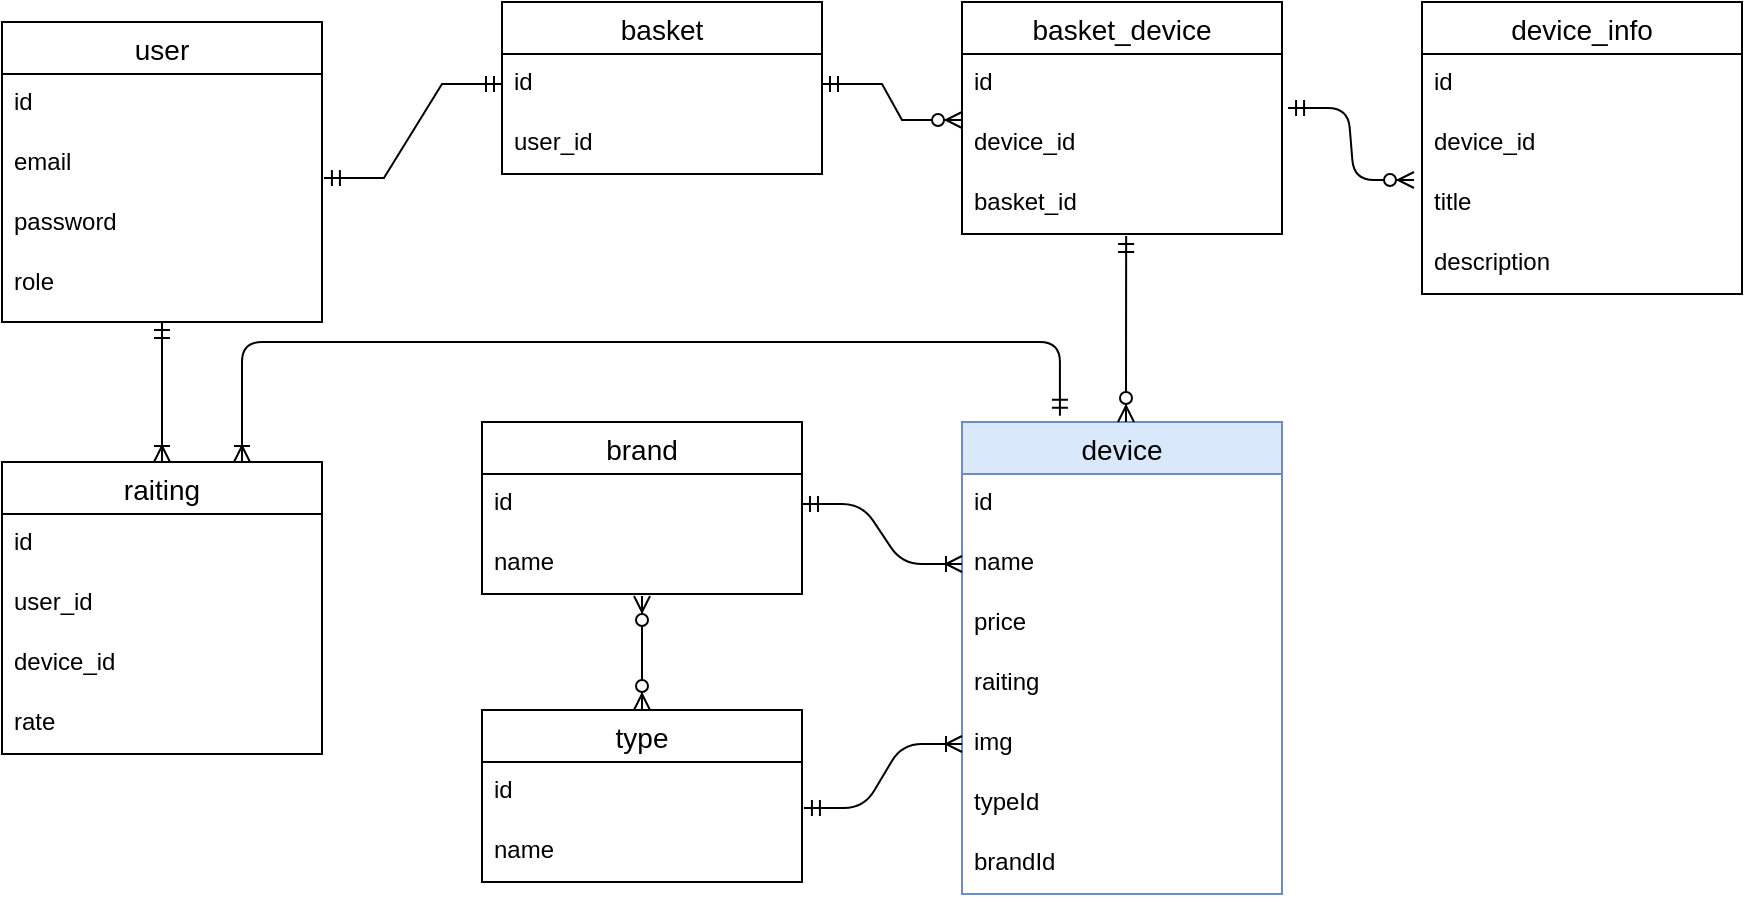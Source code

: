 <mxfile version="16.5.1" type="device"><diagram id="zb7cHghzA_R8hZGiYygj" name="Page-1"><mxGraphModel dx="1102" dy="865" grid="1" gridSize="10" guides="1" tooltips="1" connect="1" arrows="1" fold="1" page="1" pageScale="1" pageWidth="850" pageHeight="1100" math="0" shadow="0"><root><mxCell id="0"/><mxCell id="1" parent="0"/><mxCell id="f6xg7UsniL9n2WbCBdgX-14" value="user" style="swimlane;fontStyle=0;childLayout=stackLayout;horizontal=1;startSize=26;horizontalStack=0;resizeParent=1;resizeParentMax=0;resizeLast=0;collapsible=1;marginBottom=0;align=center;fontSize=14;" vertex="1" parent="1"><mxGeometry x="40" y="60" width="160" height="150" as="geometry"/></mxCell><mxCell id="f6xg7UsniL9n2WbCBdgX-15" value="id" style="text;strokeColor=none;fillColor=none;spacingLeft=4;spacingRight=4;overflow=hidden;rotatable=0;points=[[0,0.5],[1,0.5]];portConstraint=eastwest;fontSize=12;" vertex="1" parent="f6xg7UsniL9n2WbCBdgX-14"><mxGeometry y="26" width="160" height="30" as="geometry"/></mxCell><mxCell id="f6xg7UsniL9n2WbCBdgX-16" value="email" style="text;strokeColor=none;fillColor=none;spacingLeft=4;spacingRight=4;overflow=hidden;rotatable=0;points=[[0,0.5],[1,0.5]];portConstraint=eastwest;fontSize=12;" vertex="1" parent="f6xg7UsniL9n2WbCBdgX-14"><mxGeometry y="56" width="160" height="30" as="geometry"/></mxCell><mxCell id="f6xg7UsniL9n2WbCBdgX-17" value="password" style="text;strokeColor=none;fillColor=none;spacingLeft=4;spacingRight=4;overflow=hidden;rotatable=0;points=[[0,0.5],[1,0.5]];portConstraint=eastwest;fontSize=12;" vertex="1" parent="f6xg7UsniL9n2WbCBdgX-14"><mxGeometry y="86" width="160" height="30" as="geometry"/></mxCell><mxCell id="f6xg7UsniL9n2WbCBdgX-18" value="role" style="text;strokeColor=none;fillColor=none;spacingLeft=4;spacingRight=4;overflow=hidden;rotatable=0;points=[[0,0.5],[1,0.5]];portConstraint=eastwest;fontSize=12;" vertex="1" parent="f6xg7UsniL9n2WbCBdgX-14"><mxGeometry y="116" width="160" height="34" as="geometry"/></mxCell><mxCell id="f6xg7UsniL9n2WbCBdgX-19" value="basket" style="swimlane;fontStyle=0;childLayout=stackLayout;horizontal=1;startSize=26;horizontalStack=0;resizeParent=1;resizeParentMax=0;resizeLast=0;collapsible=1;marginBottom=0;align=center;fontSize=14;" vertex="1" parent="1"><mxGeometry x="290" y="50" width="160" height="86" as="geometry"/></mxCell><mxCell id="f6xg7UsniL9n2WbCBdgX-20" value="id" style="text;strokeColor=none;fillColor=none;spacingLeft=4;spacingRight=4;overflow=hidden;rotatable=0;points=[[0,0.5],[1,0.5]];portConstraint=eastwest;fontSize=12;" vertex="1" parent="f6xg7UsniL9n2WbCBdgX-19"><mxGeometry y="26" width="160" height="30" as="geometry"/></mxCell><mxCell id="f6xg7UsniL9n2WbCBdgX-21" value="user_id" style="text;strokeColor=none;fillColor=none;spacingLeft=4;spacingRight=4;overflow=hidden;rotatable=0;points=[[0,0.5],[1,0.5]];portConstraint=eastwest;fontSize=12;" vertex="1" parent="f6xg7UsniL9n2WbCBdgX-19"><mxGeometry y="56" width="160" height="30" as="geometry"/></mxCell><mxCell id="f6xg7UsniL9n2WbCBdgX-24" value="" style="edgeStyle=entityRelationEdgeStyle;fontSize=12;html=1;endArrow=ERmandOne;startArrow=ERmandOne;rounded=0;exitX=1.006;exitY=0.733;exitDx=0;exitDy=0;exitPerimeter=0;" edge="1" parent="1" source="f6xg7UsniL9n2WbCBdgX-16" target="f6xg7UsniL9n2WbCBdgX-20"><mxGeometry width="100" height="100" relative="1" as="geometry"><mxPoint x="370" y="490" as="sourcePoint"/><mxPoint x="470" y="390" as="targetPoint"/></mxGeometry></mxCell><mxCell id="f6xg7UsniL9n2WbCBdgX-26" value="basket_device" style="swimlane;fontStyle=0;childLayout=stackLayout;horizontal=1;startSize=26;horizontalStack=0;resizeParent=1;resizeParentMax=0;resizeLast=0;collapsible=1;marginBottom=0;align=center;fontSize=14;" vertex="1" parent="1"><mxGeometry x="520" y="50" width="160" height="116" as="geometry"/></mxCell><mxCell id="f6xg7UsniL9n2WbCBdgX-27" value="id" style="text;strokeColor=none;fillColor=none;spacingLeft=4;spacingRight=4;overflow=hidden;rotatable=0;points=[[0,0.5],[1,0.5]];portConstraint=eastwest;fontSize=12;" vertex="1" parent="f6xg7UsniL9n2WbCBdgX-26"><mxGeometry y="26" width="160" height="30" as="geometry"/></mxCell><mxCell id="f6xg7UsniL9n2WbCBdgX-28" value="device_id" style="text;strokeColor=none;fillColor=none;spacingLeft=4;spacingRight=4;overflow=hidden;rotatable=0;points=[[0,0.5],[1,0.5]];portConstraint=eastwest;fontSize=12;" vertex="1" parent="f6xg7UsniL9n2WbCBdgX-26"><mxGeometry y="56" width="160" height="30" as="geometry"/></mxCell><mxCell id="f6xg7UsniL9n2WbCBdgX-30" value="basket_id" style="text;strokeColor=none;fillColor=none;spacingLeft=4;spacingRight=4;overflow=hidden;rotatable=0;points=[[0,0.5],[1,0.5]];portConstraint=eastwest;fontSize=12;" vertex="1" parent="f6xg7UsniL9n2WbCBdgX-26"><mxGeometry y="86" width="160" height="30" as="geometry"/></mxCell><mxCell id="f6xg7UsniL9n2WbCBdgX-31" value="" style="edgeStyle=entityRelationEdgeStyle;fontSize=12;html=1;endArrow=ERzeroToMany;startArrow=ERmandOne;rounded=0;exitX=1;exitY=0.5;exitDx=0;exitDy=0;entryX=0;entryY=0.1;entryDx=0;entryDy=0;entryPerimeter=0;" edge="1" parent="1" source="f6xg7UsniL9n2WbCBdgX-20" target="f6xg7UsniL9n2WbCBdgX-28"><mxGeometry width="100" height="100" relative="1" as="geometry"><mxPoint x="370" y="490" as="sourcePoint"/><mxPoint x="470" y="390" as="targetPoint"/></mxGeometry></mxCell><mxCell id="f6xg7UsniL9n2WbCBdgX-37" value="device" style="swimlane;fontStyle=0;childLayout=stackLayout;horizontal=1;startSize=26;horizontalStack=0;resizeParent=1;resizeParentMax=0;resizeLast=0;collapsible=1;marginBottom=0;align=center;fontSize=14;fillColor=#dae8fc;strokeColor=#6c8ebf;" vertex="1" parent="1"><mxGeometry x="520" y="260" width="160" height="236" as="geometry"/></mxCell><mxCell id="f6xg7UsniL9n2WbCBdgX-38" value="id" style="text;strokeColor=none;fillColor=none;spacingLeft=4;spacingRight=4;overflow=hidden;rotatable=0;points=[[0,0.5],[1,0.5]];portConstraint=eastwest;fontSize=12;" vertex="1" parent="f6xg7UsniL9n2WbCBdgX-37"><mxGeometry y="26" width="160" height="30" as="geometry"/></mxCell><mxCell id="f6xg7UsniL9n2WbCBdgX-39" value="name" style="text;strokeColor=none;fillColor=none;spacingLeft=4;spacingRight=4;overflow=hidden;rotatable=0;points=[[0,0.5],[1,0.5]];portConstraint=eastwest;fontSize=12;" vertex="1" parent="f6xg7UsniL9n2WbCBdgX-37"><mxGeometry y="56" width="160" height="30" as="geometry"/></mxCell><mxCell id="f6xg7UsniL9n2WbCBdgX-40" value="price" style="text;strokeColor=none;fillColor=none;spacingLeft=4;spacingRight=4;overflow=hidden;rotatable=0;points=[[0,0.5],[1,0.5]];portConstraint=eastwest;fontSize=12;" vertex="1" parent="f6xg7UsniL9n2WbCBdgX-37"><mxGeometry y="86" width="160" height="30" as="geometry"/></mxCell><mxCell id="f6xg7UsniL9n2WbCBdgX-45" value="raiting" style="text;strokeColor=none;fillColor=none;spacingLeft=4;spacingRight=4;overflow=hidden;rotatable=0;points=[[0,0.5],[1,0.5]];portConstraint=eastwest;fontSize=12;" vertex="1" parent="f6xg7UsniL9n2WbCBdgX-37"><mxGeometry y="116" width="160" height="30" as="geometry"/></mxCell><mxCell id="f6xg7UsniL9n2WbCBdgX-46" value="img" style="text;strokeColor=none;fillColor=none;spacingLeft=4;spacingRight=4;overflow=hidden;rotatable=0;points=[[0,0.5],[1,0.5]];portConstraint=eastwest;fontSize=12;" vertex="1" parent="f6xg7UsniL9n2WbCBdgX-37"><mxGeometry y="146" width="160" height="30" as="geometry"/></mxCell><mxCell id="f6xg7UsniL9n2WbCBdgX-47" value="typeId" style="text;strokeColor=none;fillColor=none;spacingLeft=4;spacingRight=4;overflow=hidden;rotatable=0;points=[[0,0.5],[1,0.5]];portConstraint=eastwest;fontSize=12;" vertex="1" parent="f6xg7UsniL9n2WbCBdgX-37"><mxGeometry y="176" width="160" height="30" as="geometry"/></mxCell><mxCell id="f6xg7UsniL9n2WbCBdgX-48" value="brandId" style="text;strokeColor=none;fillColor=none;spacingLeft=4;spacingRight=4;overflow=hidden;rotatable=0;points=[[0,0.5],[1,0.5]];portConstraint=eastwest;fontSize=12;" vertex="1" parent="f6xg7UsniL9n2WbCBdgX-37"><mxGeometry y="206" width="160" height="30" as="geometry"/></mxCell><mxCell id="f6xg7UsniL9n2WbCBdgX-50" value="" style="fontSize=12;html=1;endArrow=ERzeroToMany;startArrow=ERmandOne;rounded=0;exitX=0.513;exitY=1.033;exitDx=0;exitDy=0;exitPerimeter=0;" edge="1" parent="1" source="f6xg7UsniL9n2WbCBdgX-30"><mxGeometry width="100" height="100" relative="1" as="geometry"><mxPoint x="580" y="190" as="sourcePoint"/><mxPoint x="602" y="260" as="targetPoint"/><Array as="points"><mxPoint x="602" y="250"/></Array></mxGeometry></mxCell><mxCell id="f6xg7UsniL9n2WbCBdgX-52" value="brand" style="swimlane;fontStyle=0;childLayout=stackLayout;horizontal=1;startSize=26;horizontalStack=0;resizeParent=1;resizeParentMax=0;resizeLast=0;collapsible=1;marginBottom=0;align=center;fontSize=14;" vertex="1" parent="1"><mxGeometry x="280" y="260" width="160" height="86" as="geometry"/></mxCell><mxCell id="f6xg7UsniL9n2WbCBdgX-53" value="id" style="text;strokeColor=none;fillColor=none;spacingLeft=4;spacingRight=4;overflow=hidden;rotatable=0;points=[[0,0.5],[1,0.5]];portConstraint=eastwest;fontSize=12;" vertex="1" parent="f6xg7UsniL9n2WbCBdgX-52"><mxGeometry y="26" width="160" height="30" as="geometry"/></mxCell><mxCell id="f6xg7UsniL9n2WbCBdgX-54" value="name" style="text;strokeColor=none;fillColor=none;spacingLeft=4;spacingRight=4;overflow=hidden;rotatable=0;points=[[0,0.5],[1,0.5]];portConstraint=eastwest;fontSize=12;" vertex="1" parent="f6xg7UsniL9n2WbCBdgX-52"><mxGeometry y="56" width="160" height="30" as="geometry"/></mxCell><mxCell id="f6xg7UsniL9n2WbCBdgX-55" value="type" style="swimlane;fontStyle=0;childLayout=stackLayout;horizontal=1;startSize=26;horizontalStack=0;resizeParent=1;resizeParentMax=0;resizeLast=0;collapsible=1;marginBottom=0;align=center;fontSize=14;" vertex="1" parent="1"><mxGeometry x="280" y="404" width="160" height="86" as="geometry"/></mxCell><mxCell id="f6xg7UsniL9n2WbCBdgX-56" value="id" style="text;strokeColor=none;fillColor=none;spacingLeft=4;spacingRight=4;overflow=hidden;rotatable=0;points=[[0,0.5],[1,0.5]];portConstraint=eastwest;fontSize=12;" vertex="1" parent="f6xg7UsniL9n2WbCBdgX-55"><mxGeometry y="26" width="160" height="30" as="geometry"/></mxCell><mxCell id="f6xg7UsniL9n2WbCBdgX-57" value="name" style="text;strokeColor=none;fillColor=none;spacingLeft=4;spacingRight=4;overflow=hidden;rotatable=0;points=[[0,0.5],[1,0.5]];portConstraint=eastwest;fontSize=12;" vertex="1" parent="f6xg7UsniL9n2WbCBdgX-55"><mxGeometry y="56" width="160" height="30" as="geometry"/></mxCell><mxCell id="f6xg7UsniL9n2WbCBdgX-58" value="" style="fontSize=12;html=1;endArrow=ERzeroToMany;endFill=1;startArrow=ERzeroToMany;rounded=1;exitX=0.5;exitY=0;exitDx=0;exitDy=0;entryX=0.5;entryY=1.033;entryDx=0;entryDy=0;entryPerimeter=0;" edge="1" parent="1" source="f6xg7UsniL9n2WbCBdgX-55" target="f6xg7UsniL9n2WbCBdgX-54"><mxGeometry width="100" height="100" relative="1" as="geometry"><mxPoint x="370" y="430" as="sourcePoint"/><mxPoint x="470" y="330" as="targetPoint"/></mxGeometry></mxCell><mxCell id="f6xg7UsniL9n2WbCBdgX-59" value="" style="edgeStyle=entityRelationEdgeStyle;fontSize=12;html=1;endArrow=ERoneToMany;startArrow=ERmandOne;rounded=1;exitX=1;exitY=0.5;exitDx=0;exitDy=0;entryX=0;entryY=0.5;entryDx=0;entryDy=0;" edge="1" parent="1" source="f6xg7UsniL9n2WbCBdgX-53" target="f6xg7UsniL9n2WbCBdgX-39"><mxGeometry width="100" height="100" relative="1" as="geometry"><mxPoint x="370" y="430" as="sourcePoint"/><mxPoint x="470" y="330" as="targetPoint"/></mxGeometry></mxCell><mxCell id="f6xg7UsniL9n2WbCBdgX-60" value="" style="edgeStyle=entityRelationEdgeStyle;fontSize=12;html=1;endArrow=ERoneToMany;startArrow=ERmandOne;rounded=1;exitX=1.006;exitY=0.767;exitDx=0;exitDy=0;entryX=0;entryY=0.5;entryDx=0;entryDy=0;exitPerimeter=0;" edge="1" parent="1" source="f6xg7UsniL9n2WbCBdgX-56" target="f6xg7UsniL9n2WbCBdgX-46"><mxGeometry width="100" height="100" relative="1" as="geometry"><mxPoint x="450" y="311" as="sourcePoint"/><mxPoint x="530" y="341" as="targetPoint"/></mxGeometry></mxCell><mxCell id="f6xg7UsniL9n2WbCBdgX-61" value="device_info" style="swimlane;fontStyle=0;childLayout=stackLayout;horizontal=1;startSize=26;horizontalStack=0;resizeParent=1;resizeParentMax=0;resizeLast=0;collapsible=1;marginBottom=0;align=center;fontSize=14;" vertex="1" parent="1"><mxGeometry x="750" y="50" width="160" height="146" as="geometry"/></mxCell><mxCell id="f6xg7UsniL9n2WbCBdgX-62" value="id" style="text;strokeColor=none;fillColor=none;spacingLeft=4;spacingRight=4;overflow=hidden;rotatable=0;points=[[0,0.5],[1,0.5]];portConstraint=eastwest;fontSize=12;" vertex="1" parent="f6xg7UsniL9n2WbCBdgX-61"><mxGeometry y="26" width="160" height="30" as="geometry"/></mxCell><mxCell id="f6xg7UsniL9n2WbCBdgX-63" value="device_id" style="text;strokeColor=none;fillColor=none;spacingLeft=4;spacingRight=4;overflow=hidden;rotatable=0;points=[[0,0.5],[1,0.5]];portConstraint=eastwest;fontSize=12;" vertex="1" parent="f6xg7UsniL9n2WbCBdgX-61"><mxGeometry y="56" width="160" height="30" as="geometry"/></mxCell><mxCell id="f6xg7UsniL9n2WbCBdgX-64" value="title" style="text;strokeColor=none;fillColor=none;spacingLeft=4;spacingRight=4;overflow=hidden;rotatable=0;points=[[0,0.5],[1,0.5]];portConstraint=eastwest;fontSize=12;" vertex="1" parent="f6xg7UsniL9n2WbCBdgX-61"><mxGeometry y="86" width="160" height="30" as="geometry"/></mxCell><mxCell id="f6xg7UsniL9n2WbCBdgX-65" value="description" style="text;strokeColor=none;fillColor=none;spacingLeft=4;spacingRight=4;overflow=hidden;rotatable=0;points=[[0,0.5],[1,0.5]];portConstraint=eastwest;fontSize=12;" vertex="1" parent="f6xg7UsniL9n2WbCBdgX-61"><mxGeometry y="116" width="160" height="30" as="geometry"/></mxCell><mxCell id="f6xg7UsniL9n2WbCBdgX-66" value="" style="edgeStyle=entityRelationEdgeStyle;fontSize=12;html=1;endArrow=ERzeroToMany;startArrow=ERmandOne;rounded=1;exitX=1.019;exitY=-0.1;exitDx=0;exitDy=0;exitPerimeter=0;entryX=-0.025;entryY=0.1;entryDx=0;entryDy=0;entryPerimeter=0;" edge="1" parent="1" source="f6xg7UsniL9n2WbCBdgX-28" target="f6xg7UsniL9n2WbCBdgX-64"><mxGeometry width="100" height="100" relative="1" as="geometry"><mxPoint x="370" y="490" as="sourcePoint"/><mxPoint x="470" y="390" as="targetPoint"/></mxGeometry></mxCell><mxCell id="f6xg7UsniL9n2WbCBdgX-67" value="raiting" style="swimlane;fontStyle=0;childLayout=stackLayout;horizontal=1;startSize=26;horizontalStack=0;resizeParent=1;resizeParentMax=0;resizeLast=0;collapsible=1;marginBottom=0;align=center;fontSize=14;" vertex="1" parent="1"><mxGeometry x="40" y="280" width="160" height="146" as="geometry"/></mxCell><mxCell id="f6xg7UsniL9n2WbCBdgX-68" value="id" style="text;strokeColor=none;fillColor=none;spacingLeft=4;spacingRight=4;overflow=hidden;rotatable=0;points=[[0,0.5],[1,0.5]];portConstraint=eastwest;fontSize=12;" vertex="1" parent="f6xg7UsniL9n2WbCBdgX-67"><mxGeometry y="26" width="160" height="30" as="geometry"/></mxCell><mxCell id="f6xg7UsniL9n2WbCBdgX-69" value="user_id" style="text;strokeColor=none;fillColor=none;spacingLeft=4;spacingRight=4;overflow=hidden;rotatable=0;points=[[0,0.5],[1,0.5]];portConstraint=eastwest;fontSize=12;" vertex="1" parent="f6xg7UsniL9n2WbCBdgX-67"><mxGeometry y="56" width="160" height="30" as="geometry"/></mxCell><mxCell id="f6xg7UsniL9n2WbCBdgX-70" value="device_id" style="text;strokeColor=none;fillColor=none;spacingLeft=4;spacingRight=4;overflow=hidden;rotatable=0;points=[[0,0.5],[1,0.5]];portConstraint=eastwest;fontSize=12;" vertex="1" parent="f6xg7UsniL9n2WbCBdgX-67"><mxGeometry y="86" width="160" height="30" as="geometry"/></mxCell><mxCell id="f6xg7UsniL9n2WbCBdgX-71" value="rate" style="text;strokeColor=none;fillColor=none;spacingLeft=4;spacingRight=4;overflow=hidden;rotatable=0;points=[[0,0.5],[1,0.5]];portConstraint=eastwest;fontSize=12;" vertex="1" parent="f6xg7UsniL9n2WbCBdgX-67"><mxGeometry y="116" width="160" height="30" as="geometry"/></mxCell><mxCell id="f6xg7UsniL9n2WbCBdgX-72" value="" style="fontSize=12;html=1;endArrow=ERoneToMany;startArrow=ERmandOne;rounded=1;entryX=0.5;entryY=0;entryDx=0;entryDy=0;exitX=0.5;exitY=1;exitDx=0;exitDy=0;exitPerimeter=0;" edge="1" parent="1" source="f6xg7UsniL9n2WbCBdgX-18" target="f6xg7UsniL9n2WbCBdgX-67"><mxGeometry width="100" height="100" relative="1" as="geometry"><mxPoint x="120" y="200" as="sourcePoint"/><mxPoint x="120" y="241" as="targetPoint"/></mxGeometry></mxCell><mxCell id="f6xg7UsniL9n2WbCBdgX-74" value="" style="edgeStyle=elbowEdgeStyle;fontSize=12;html=1;endArrow=ERoneToMany;startArrow=ERmandOne;rounded=1;exitX=0.306;exitY=-0.013;exitDx=0;exitDy=0;exitPerimeter=0;entryX=0.75;entryY=0;entryDx=0;entryDy=0;" edge="1" parent="1" source="f6xg7UsniL9n2WbCBdgX-37" target="f6xg7UsniL9n2WbCBdgX-67"><mxGeometry width="100" height="100" relative="1" as="geometry"><mxPoint x="370" y="490" as="sourcePoint"/><mxPoint x="470" y="390" as="targetPoint"/><Array as="points"><mxPoint x="320" y="220"/></Array></mxGeometry></mxCell></root></mxGraphModel></diagram></mxfile>